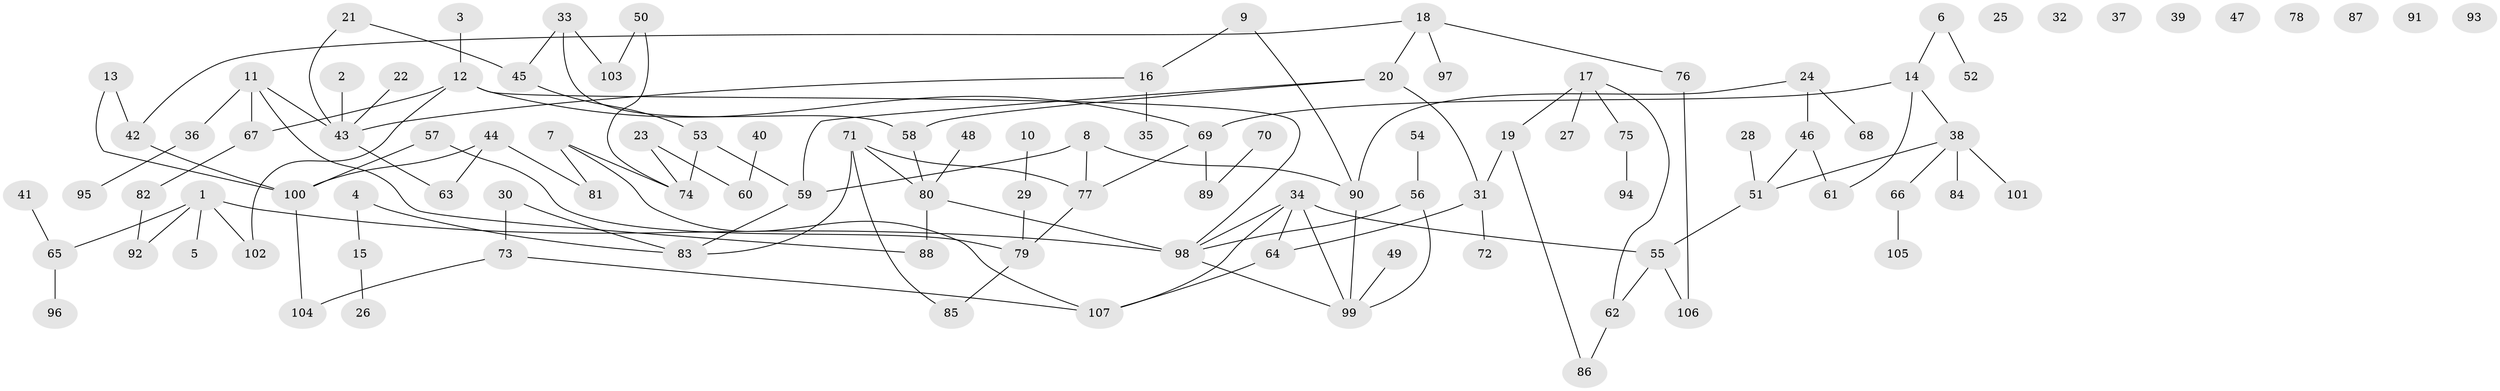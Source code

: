 // Generated by graph-tools (version 1.1) at 2025/13/03/09/25 04:13:11]
// undirected, 107 vertices, 126 edges
graph export_dot {
graph [start="1"]
  node [color=gray90,style=filled];
  1;
  2;
  3;
  4;
  5;
  6;
  7;
  8;
  9;
  10;
  11;
  12;
  13;
  14;
  15;
  16;
  17;
  18;
  19;
  20;
  21;
  22;
  23;
  24;
  25;
  26;
  27;
  28;
  29;
  30;
  31;
  32;
  33;
  34;
  35;
  36;
  37;
  38;
  39;
  40;
  41;
  42;
  43;
  44;
  45;
  46;
  47;
  48;
  49;
  50;
  51;
  52;
  53;
  54;
  55;
  56;
  57;
  58;
  59;
  60;
  61;
  62;
  63;
  64;
  65;
  66;
  67;
  68;
  69;
  70;
  71;
  72;
  73;
  74;
  75;
  76;
  77;
  78;
  79;
  80;
  81;
  82;
  83;
  84;
  85;
  86;
  87;
  88;
  89;
  90;
  91;
  92;
  93;
  94;
  95;
  96;
  97;
  98;
  99;
  100;
  101;
  102;
  103;
  104;
  105;
  106;
  107;
  1 -- 5;
  1 -- 65;
  1 -- 92;
  1 -- 98;
  1 -- 102;
  2 -- 43;
  3 -- 12;
  4 -- 15;
  4 -- 83;
  6 -- 14;
  6 -- 52;
  7 -- 74;
  7 -- 81;
  7 -- 107;
  8 -- 59;
  8 -- 77;
  8 -- 90;
  9 -- 16;
  9 -- 90;
  10 -- 29;
  11 -- 36;
  11 -- 43;
  11 -- 67;
  11 -- 88;
  12 -- 67;
  12 -- 69;
  12 -- 98;
  12 -- 102;
  13 -- 42;
  13 -- 100;
  14 -- 38;
  14 -- 61;
  14 -- 69;
  15 -- 26;
  16 -- 35;
  16 -- 43;
  17 -- 19;
  17 -- 27;
  17 -- 62;
  17 -- 75;
  18 -- 20;
  18 -- 42;
  18 -- 76;
  18 -- 97;
  19 -- 31;
  19 -- 86;
  20 -- 31;
  20 -- 58;
  20 -- 59;
  21 -- 43;
  21 -- 45;
  22 -- 43;
  23 -- 60;
  23 -- 74;
  24 -- 46;
  24 -- 68;
  24 -- 90;
  28 -- 51;
  29 -- 79;
  30 -- 73;
  30 -- 83;
  31 -- 64;
  31 -- 72;
  33 -- 45;
  33 -- 58;
  33 -- 103;
  34 -- 55;
  34 -- 64;
  34 -- 98;
  34 -- 99;
  34 -- 107;
  36 -- 95;
  38 -- 51;
  38 -- 66;
  38 -- 84;
  38 -- 101;
  40 -- 60;
  41 -- 65;
  42 -- 100;
  43 -- 63;
  44 -- 63;
  44 -- 81;
  44 -- 100;
  45 -- 53;
  46 -- 51;
  46 -- 61;
  48 -- 80;
  49 -- 99;
  50 -- 74;
  50 -- 103;
  51 -- 55;
  53 -- 59;
  53 -- 74;
  54 -- 56;
  55 -- 62;
  55 -- 106;
  56 -- 98;
  56 -- 99;
  57 -- 79;
  57 -- 100;
  58 -- 80;
  59 -- 83;
  62 -- 86;
  64 -- 107;
  65 -- 96;
  66 -- 105;
  67 -- 82;
  69 -- 77;
  69 -- 89;
  70 -- 89;
  71 -- 77;
  71 -- 80;
  71 -- 83;
  71 -- 85;
  73 -- 104;
  73 -- 107;
  75 -- 94;
  76 -- 106;
  77 -- 79;
  79 -- 85;
  80 -- 88;
  80 -- 98;
  82 -- 92;
  90 -- 99;
  98 -- 99;
  100 -- 104;
}
